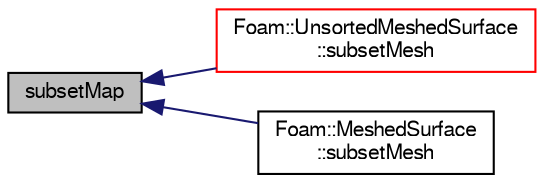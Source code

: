 digraph "subsetMap"
{
  bgcolor="transparent";
  edge [fontname="FreeSans",fontsize="10",labelfontname="FreeSans",labelfontsize="10"];
  node [fontname="FreeSans",fontsize="10",shape=record];
  rankdir="LR";
  Node1 [label="subsetMap",height=0.2,width=0.4,color="black", fillcolor="grey75", style="filled" fontcolor="black"];
  Node1 -> Node2 [dir="back",color="midnightblue",fontsize="10",style="solid",fontname="FreeSans"];
  Node2 [label="Foam::UnsortedMeshedSurface\l::subsetMesh",height=0.2,width=0.4,color="red",URL="$a02685.html#a04c51f2cb416472cc3f96c66d07b2bf7",tooltip="Return new surface. "];
  Node1 -> Node3 [dir="back",color="midnightblue",fontsize="10",style="solid",fontname="FreeSans"];
  Node3 [label="Foam::MeshedSurface\l::subsetMesh",height=0.2,width=0.4,color="black",URL="$a01422.html#adf4bd7212fe5a7fa21aa750e6673153f",tooltip="Return new surface. "];
}
